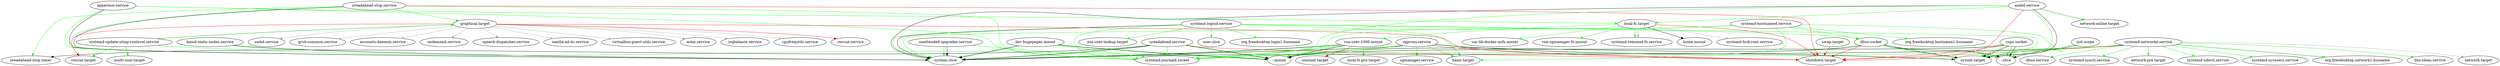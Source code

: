 digraph systemd {
	"kmod-static-nodes.service"->"system.slice" [color="green"];
	"kmod-static-nodes.service"->"system.slice" [color="black"];
	"systemd-logind.service"->"basic.target" [color="green"];
	"systemd-logind.service"->"system.slice" [color="green"];
	"systemd-logind.service"->"nss-user-lookup.target" [color="green"];
	"systemd-logind.service"->"systemd-journald.socket" [color="green"];
	"systemd-logind.service"->"sysinit.target" [color="green"];
	"systemd-logind.service"->"user.slice" [color="green"];
	"systemd-logind.service"->"org.freedesktop.login1.busname" [color="green"];
	"systemd-logind.service"->"dbus.socket" [color="green"];
	"systemd-logind.service"->"system.slice" [color="black"];
	"cgproxy.service"->"systemd-journald.socket" [color="green"];
	"cgproxy.service"->"sysinit.target" [color="green"];
	"cgproxy.service"->"basic.target" [color="green"];
	"cgproxy.service"->"cgmanager.service" [color="green"];
	"cgproxy.service"->"system.slice" [color="green"];
	"cgproxy.service"->"sysinit.target" [color="black"];
	"cgproxy.service"->"system.slice" [color="black"];
	"cgproxy.service"->"shutdown.target" [color="red"];
	"dbus.socket"->"-.mount" [color="green"];
	"dbus.socket"->"-.slice" [color="green"];
	"dbus.socket"->"sysinit.target" [color="green"];
	"dbus.socket"->"-.mount" [color="black"];
	"dbus.socket"->"-.slice" [color="black"];
	"dbus.socket"->"sysinit.target" [color="black"];
	"dbus.socket"->"shutdown.target" [color="red"];
	"cups.socket"->"-.mount" [color="green"];
	"cups.socket"->"-.slice" [color="green"];
	"cups.socket"->"sysinit.target" [color="green"];
	"cups.socket"->"-.mount" [color="black"];
	"cups.socket"->"-.slice" [color="black"];
	"cups.socket"->"sysinit.target" [color="black"];
	"cups.socket"->"shutdown.target" [color="red"];
	"run-user-1000.mount"->"system.slice" [color="green"];
	"run-user-1000.mount"->"-.mount" [color="green"];
	"run-user-1000.mount"->"systemd-journald.socket" [color="green"];
	"run-user-1000.mount"->"local-fs-pre.target" [color="green"];
	"run-user-1000.mount"->"-.mount" [color="black"];
	"run-user-1000.mount"->"system.slice" [color="black"];
	"run-user-1000.mount"->"umount.target" [color="red"];
	"apparmor.service"->"system.slice" [color="green"];
	"apparmor.service"->"systemd-journald.socket" [color="green"];
	"apparmor.service"->"local-fs.target" [color="green"];
	"apparmor.service"->"system.slice" [color="black"];
	"ureadahead-stop.service"->"system.slice" [color="green"];
	"ureadahead-stop.service"->"ureadahead-stop.timer" [color="green"];
	"ureadahead-stop.service"->"systemd-journald.socket" [color="green"];
	"ureadahead-stop.service"->"graphical.target" [color="green"];
	"ureadahead-stop.service"->"system.slice" [color="black"];
	"ureadahead-stop.service"->"shutdown.target" [color="red"];
	"graphical.target"->"systemd-update-utmp-runlevel.service" [color="grey66"];
	"graphical.target"->"smbd.service" [color="grey66"];
	"graphical.target"->"grub-common.service" [color="grey66"];
	"graphical.target"->"accounts-daemon.service" [color="grey66"];
	"graphical.target"->"ondemand.service" [color="grey66"];
	"graphical.target"->"speech-dispatcher.service" [color="grey66"];
	"graphical.target"->"samba-ad-dc.service" [color="grey66"];
	"graphical.target"->"virtualbox-guest-utils.service" [color="grey66"];
	"graphical.target"->"mdm.service" [color="grey66"];
	"graphical.target"->"irqbalance.service" [color="grey66"];
	"graphical.target"->"cpufrequtils.service" [color="grey66"];
	"graphical.target"->"rescue.service" [color="red"];
	"graphical.target"->"shutdown.target" [color="red"];
	"graphical.target"->"rescue.target" [color="red"];
	"unattended-upgrades.service"->"systemd-journald.socket" [color="green"];
	"unattended-upgrades.service"->"system.slice" [color="green"];
	"unattended-upgrades.service"->"system.slice" [color="black"];
	"dev-hugepages.mount"->"-.mount" [color="green"];
	"dev-hugepages.mount"->"systemd-journald.socket" [color="green"];
	"dev-hugepages.mount"->"system.slice" [color="green"];
	"dev-hugepages.mount"->"-.mount" [color="black"];
	"dev-hugepages.mount"->"system.slice" [color="black"];
	"ureadahead.service"->"-.mount" [color="green"];
	"ureadahead.service"->"systemd-journald.socket" [color="green"];
	"ureadahead.service"->"system.slice" [color="green"];
	"ureadahead.service"->"ureadahead-stop.timer" [color="black"];
	"ureadahead.service"->"-.mount" [color="black"];
	"ureadahead.service"->"system.slice" [color="black"];
	"ureadahead.service"->"shutdown.target" [color="red"];
	"local-fs.target"->"var-lib-docker-aufs.mount" [color="green"];
	"local-fs.target"->"run-cgmanager-fs.mount" [color="green"];
	"local-fs.target"->"systemd-remount-fs.service" [color="green"];
	"local-fs.target"->"run-user-1000.mount" [color="green"];
	"local-fs.target"->"home.mount" [color="black"];
	"local-fs.target"->"systemd-fsck-root.service" [color="grey66"];
	"local-fs.target"->"systemd-remount-fs.service" [color="grey66"];
	"local-fs.target"->"shutdown.target" [color="red"];
	"systemd-update-utmp-runlevel.service"->"multi-user.target" [color="green"];
	"systemd-update-utmp-runlevel.service"->"-.mount" [color="green"];
	"systemd-update-utmp-runlevel.service"->"graphical.target" [color="green"];
	"systemd-update-utmp-runlevel.service"->"rescue.target" [color="green"];
	"init.scope"->"-.slice" [color="green"];
	"init.scope"->"-.slice" [color="black"];
	"swap.target"->"shutdown.target" [color="red"];
	"systemd-networkd.service"->"dbus.service" [color="green"];
	"systemd-networkd.service"->"systemd-sysctl.service" [color="green"];
	"systemd-networkd.service"->"system.slice" [color="green"];
	"systemd-networkd.service"->"network-pre.target" [color="green"];
	"systemd-networkd.service"->"systemd-udevd.service" [color="green"];
	"systemd-networkd.service"->"systemd-journald.socket" [color="green"];
	"systemd-networkd.service"->"systemd-sysusers.service" [color="green"];
	"systemd-networkd.service"->"org.freedesktop.network1.busname" [color="green"];
	"systemd-networkd.service"->"dns-clean.service" [color="green"];
	"systemd-networkd.service"->"system.slice" [color="black"];
	"systemd-networkd.service"->"network.target" [color="grey66"];
	"systemd-networkd.service"->"org.freedesktop.network1.busname" [color="grey66"];
	"systemd-networkd.service"->"shutdown.target" [color="red"];
	"systemd-hostnamed.service"->"system.slice" [color="green"];
	"systemd-hostnamed.service"->"dbus.socket" [color="green"];
	"systemd-hostnamed.service"->"basic.target" [color="green"];
	"systemd-hostnamed.service"->"org.freedesktop.hostname1.busname" [color="green"];
	"systemd-hostnamed.service"->"systemd-journald.socket" [color="green"];
	"systemd-hostnamed.service"->"sysinit.target" [color="green"];
	"nmbd.service"->"systemd-journald.socket" [color="green"];
	"nmbd.service"->"network-online.target" [color="green"];
	"nmbd.service"->"local-fs.target" [color="green"];
	"nmbd.service"->"sysinit.target" [color="green"];
	"nmbd.service"->"sysinit.target" [color="black"];
	"nmbd.service"->"system.slice" [color="black"];
	"nmbd.service"->"network-online.target" [color="grey66"];
	"nmbd.service"->"shutdown.target" [color="red"];
}
